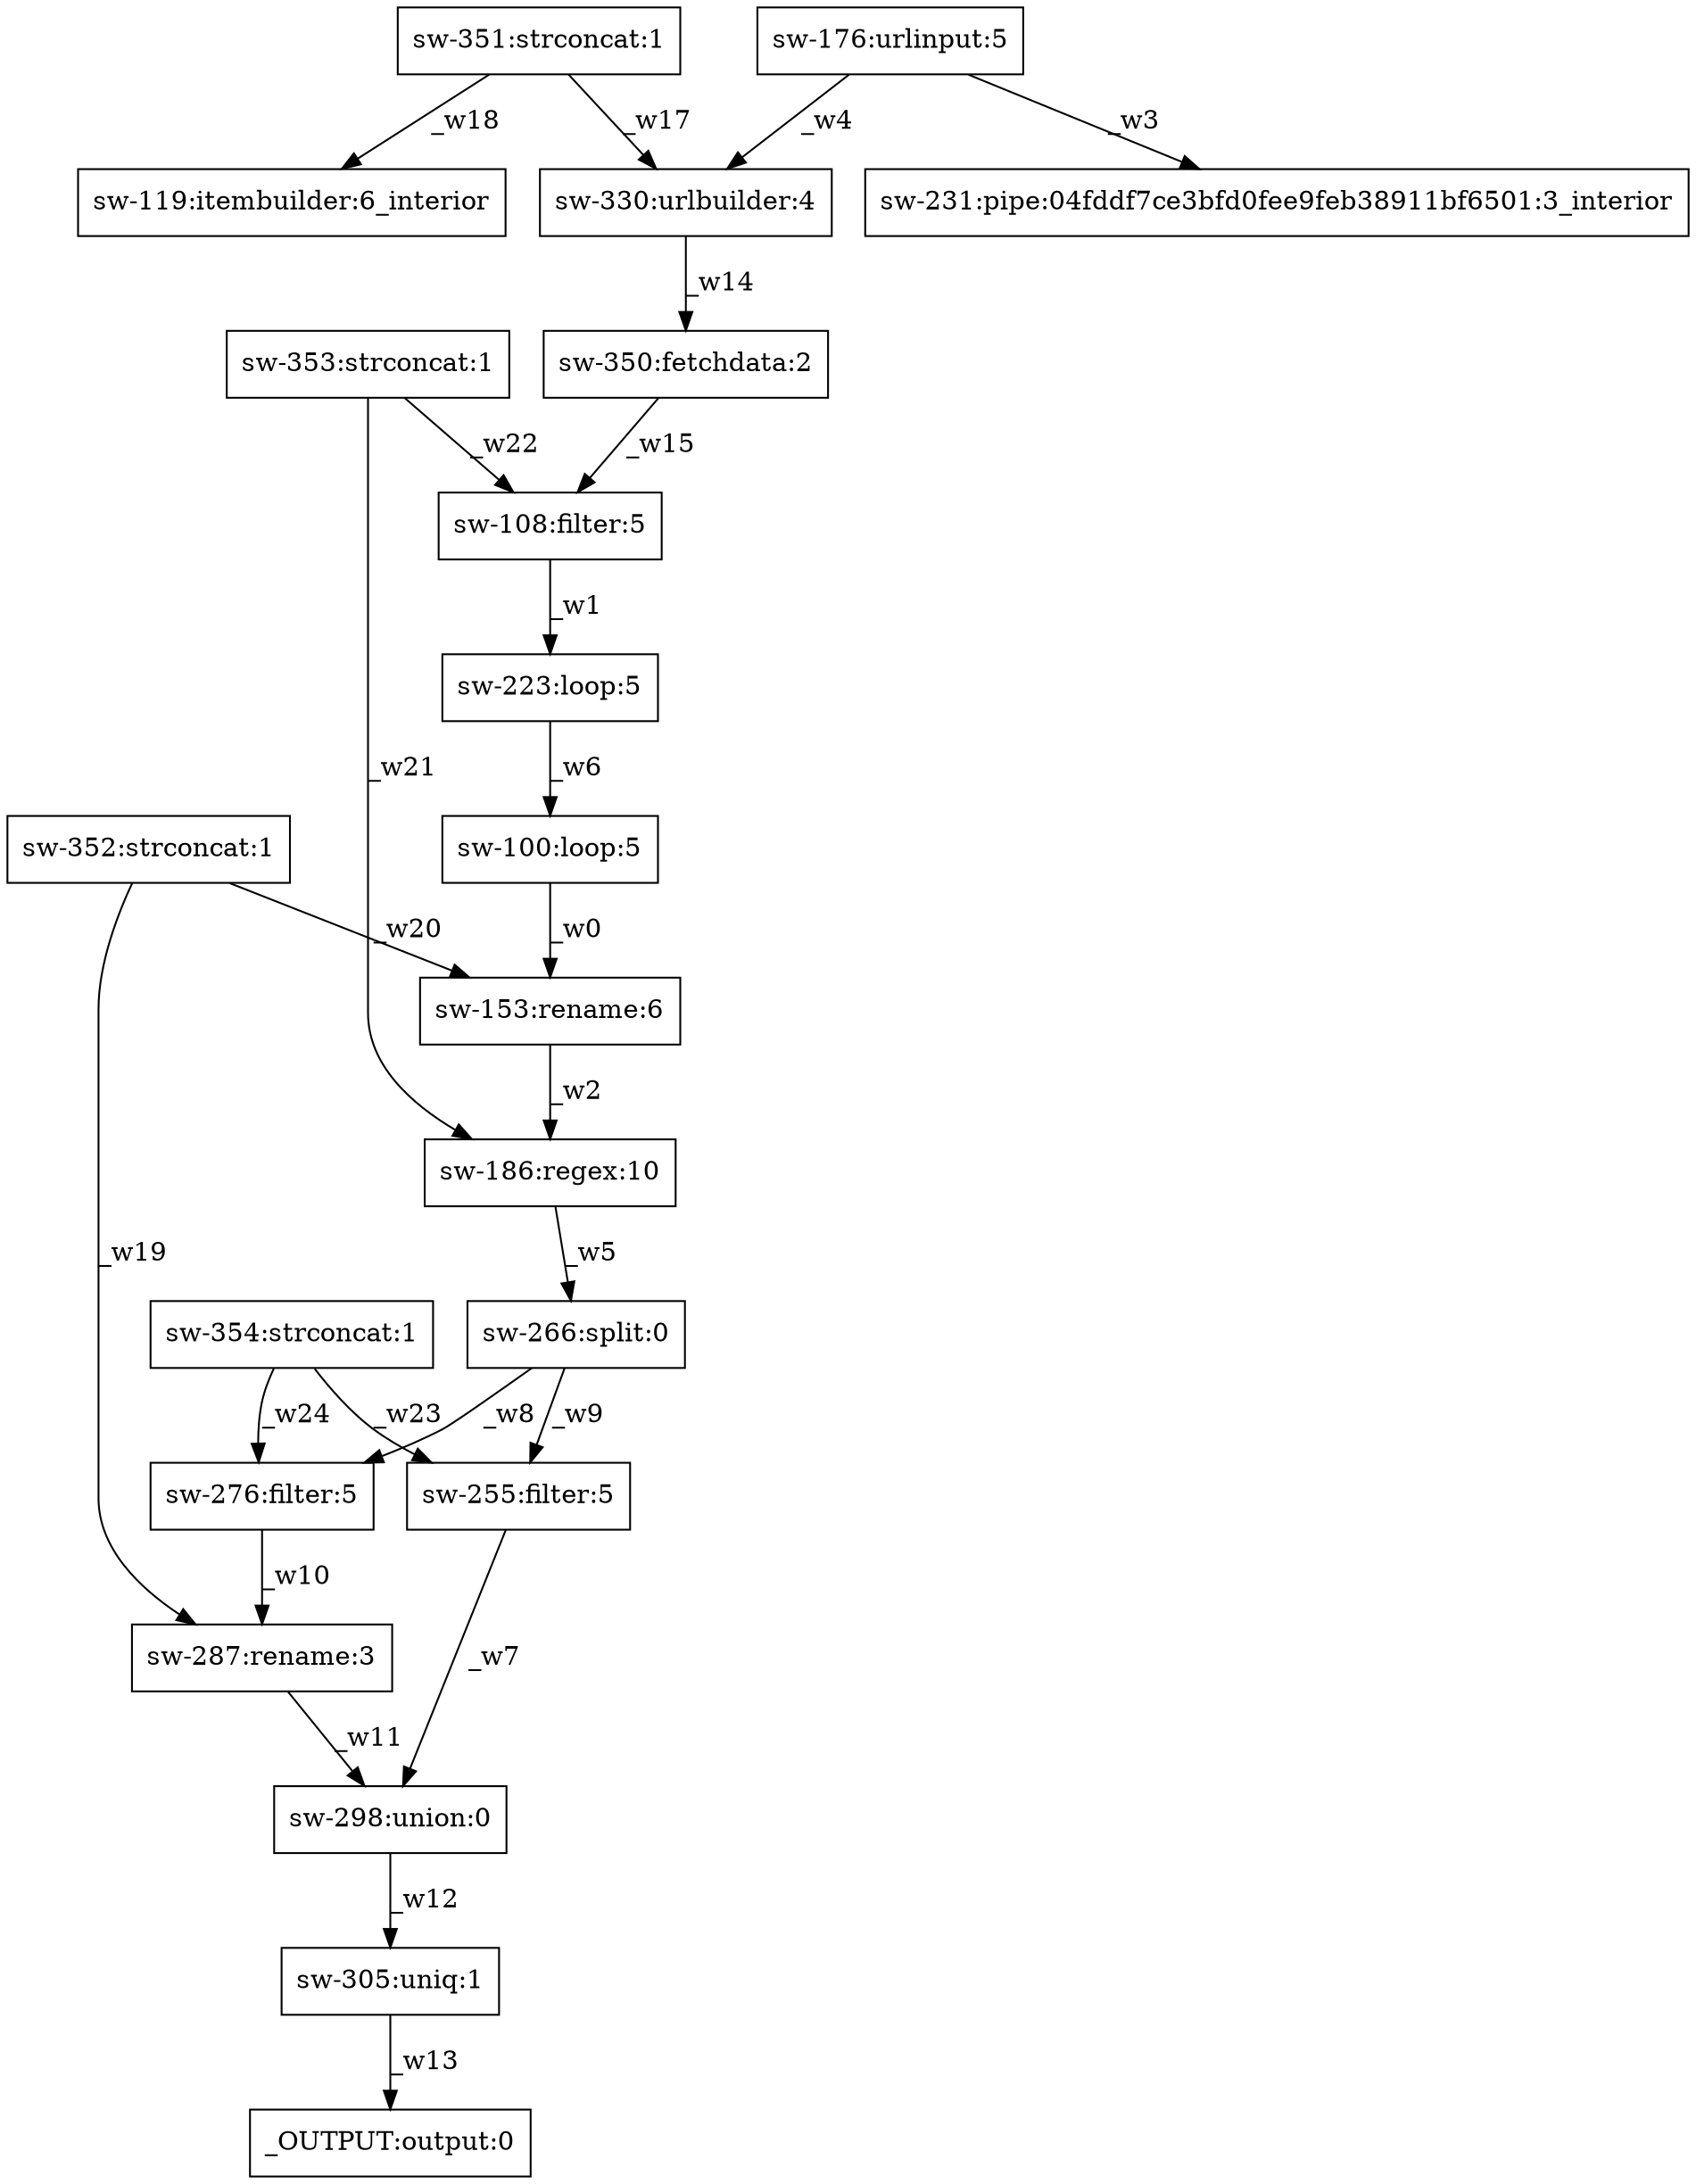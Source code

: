digraph test1 { node [shape=box] "sw-352" [label="sw-352:strconcat:1"];"sw-330" [label="sw-330:urlbuilder:4"];"_OUTPUT" [label="_OUTPUT:output:0"];"sw-287" [label="sw-287:rename:3"];"sw-298" [label="sw-298:union:0"];"sw-186" [label="sw-186:regex:10"];"sw-119" [label="sw-119:itembuilder:6_interior"];"sw-255" [label="sw-255:filter:5"];"sw-353" [label="sw-353:strconcat:1"];"sw-100" [label="sw-100:loop:5"];"sw-266" [label="sw-266:split:0"];"sw-223" [label="sw-223:loop:5"];"sw-108" [label="sw-108:filter:5"];"sw-231" [label="sw-231:pipe:04fddf7ce3bfd0fee9feb38911bf6501:3_interior"];"sw-305" [label="sw-305:uniq:1"];"sw-350" [label="sw-350:fetchdata:2"];"sw-153" [label="sw-153:rename:6"];"sw-351" [label="sw-351:strconcat:1"];"sw-276" [label="sw-276:filter:5"];"sw-176" [label="sw-176:urlinput:5"];"sw-354" [label="sw-354:strconcat:1"];"sw-100" -> "sw-153" [label="_w0"];"sw-108" -> "sw-223" [label="_w1"];"sw-153" -> "sw-186" [label="_w2"];"sw-176" -> "sw-231" [label="_w3"];"sw-176" -> "sw-330" [label="_w4"];"sw-186" -> "sw-266" [label="_w5"];"sw-223" -> "sw-100" [label="_w6"];"sw-255" -> "sw-298" [label="_w7"];"sw-266" -> "sw-276" [label="_w8"];"sw-266" -> "sw-255" [label="_w9"];"sw-276" -> "sw-287" [label="_w10"];"sw-287" -> "sw-298" [label="_w11"];"sw-298" -> "sw-305" [label="_w12"];"sw-305" -> "_OUTPUT" [label="_w13"];"sw-330" -> "sw-350" [label="_w14"];"sw-350" -> "sw-108" [label="_w15"];"sw-351" -> "sw-330" [label="_w17"];"sw-351" -> "sw-119" [label="_w18"];"sw-352" -> "sw-287" [label="_w19"];"sw-352" -> "sw-153" [label="_w20"];"sw-353" -> "sw-186" [label="_w21"];"sw-353" -> "sw-108" [label="_w22"];"sw-354" -> "sw-255" [label="_w23"];"sw-354" -> "sw-276" [label="_w24"];}